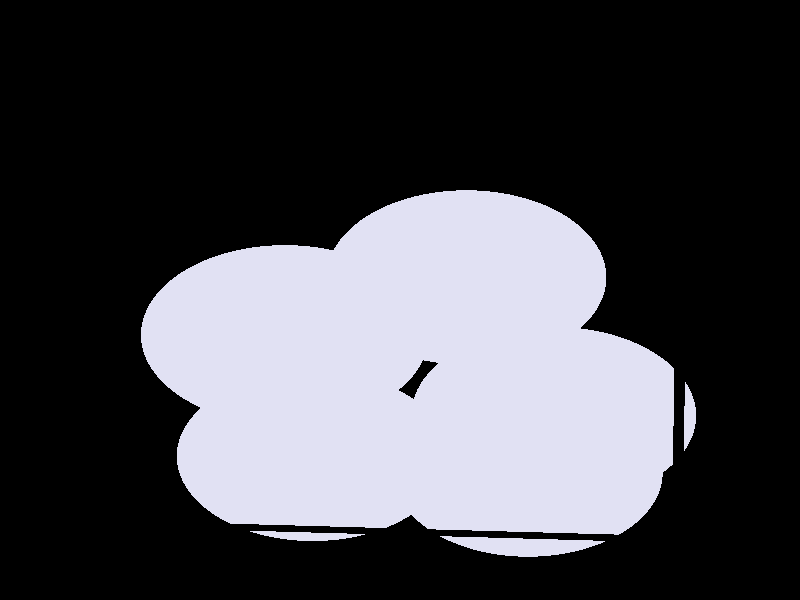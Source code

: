 #include "colors.inc"
#include "finish.inc"

global_settings {assumed_gamma 1 max_trace_level 6}
background {color White transmit 1.0}
camera {perspective
  right -7.41*x up 8.92*y
  direction 50.00*z
  location <0,0,50.00> look_at <0,0,0>}


light_source {<  2.00,   3.00,  40.00> color White
  area_light <0.70, 0, 0>, <0, 0.70, 0>, 3, 3
  adaptive 1 jitter}
// no fog
#declare simple = finish {phong 0.7}
#declare pale = finish {ambient 0.5 diffuse 0.85 roughness 0.001 specular 0.200 }
#declare intermediate = finish {ambient 0.3 diffuse 0.6 specular 0.1 roughness 0.04}
#declare vmd = finish {ambient 0.0 diffuse 0.65 phong 0.1 phong_size 40.0 specular 0.5 }
#declare jmol = finish {ambient 0.2 diffuse 0.6 specular 1 roughness 0.001 metallic}
#declare ase2 = finish {ambient 0.05 brilliance 3 diffuse 0.6 metallic specular 0.7 roughness 0.04 reflection 0.15}
#declare ase3 = finish {ambient 0.15 brilliance 2 diffuse 0.6 metallic specular 1.0 roughness 0.001 reflection 0.0}
#declare glass = finish {ambient 0.05 diffuse 0.3 specular 1.0 roughness 0.001}
#declare glass2 = finish {ambient 0.01 diffuse 0.3 specular 1.0 reflection 0.25 roughness 0.001}
#declare Rcell = 0.050;
#declare Rbond = 0.100;

#macro atom(LOC, R, COL, TRANS, FIN)
  sphere{LOC, R texture{pigment{color COL transmit TRANS} finish{FIN}}}
#end
#macro constrain(LOC, R, COL, TRANS FIN)
union{torus{R, Rcell rotate 45*z texture{pigment{color COL transmit TRANS} finish{FIN}}}
     torus{R, Rcell rotate -45*z texture{pigment{color COL transmit TRANS} finish{FIN}}}
     translate LOC}
#end

cylinder {< -3.53,  -3.44,  -2.25>, < -2.64,  -2.69,  -6.92>, Rcell pigment {Black}}
cylinder {< -3.51,   3.50,  -1.13>, < -2.62,   4.25,  -5.80>, Rcell pigment {Black}}
cylinder {<  2.64,   3.30,   0.01>, <  3.53,   4.05,  -4.66>, Rcell pigment {Black}}
cylinder {<  2.62,  -3.64,  -1.10>, <  3.51,  -2.89,  -5.77>, Rcell pigment {Black}}
cylinder {< -3.53,  -3.44,  -2.25>, < -3.51,   3.50,  -1.13>, Rcell pigment {Black}}
cylinder {< -2.64,  -2.69,  -6.92>, < -2.62,   4.25,  -5.80>, Rcell pigment {Black}}
cylinder {<  3.51,  -2.89,  -5.77>, <  3.53,   4.05,  -4.66>, Rcell pigment {Black}}
cylinder {<  2.62,  -3.64,  -1.10>, <  2.64,   3.30,   0.01>, Rcell pigment {Black}}
cylinder {< -3.53,  -3.44,  -2.25>, <  2.62,  -3.64,  -1.10>, Rcell pigment {Black}}
cylinder {< -2.64,  -2.69,  -6.92>, <  3.51,  -2.89,  -5.77>, Rcell pigment {Black}}
cylinder {< -2.62,   4.25,  -5.80>, <  3.53,   4.05,  -4.66>, Rcell pigment {Black}}
cylinder {< -3.51,   3.50,  -1.13>, <  2.64,   3.30,   0.01>, Rcell pigment {Black}}
atom(<  0.66,   0.36,  -3.65>, 1.39, rgb <0.75, 0.75, 0.90>, 0.0, ase2) // #0
atom(< -1.11,  -0.54,  -2.13>, 1.39, rgb <0.75, 0.75, 0.90>, 0.0, ase2) // #1
atom(<  1.50,  -1.81,  -2.72>, 1.39, rgb <0.75, 0.75, 0.90>, 0.0, ase2) // #2
atom(< -0.89,  -2.56,  -5.16>, 1.39, rgb <0.75, 0.75, 0.90>, 0.0, ase2) // #3
atom(<  1.32,  -2.86,  -5.73>, 1.39, rgb <0.75, 0.75, 0.90>, 0.0, ase2) // #4

// no constraints
